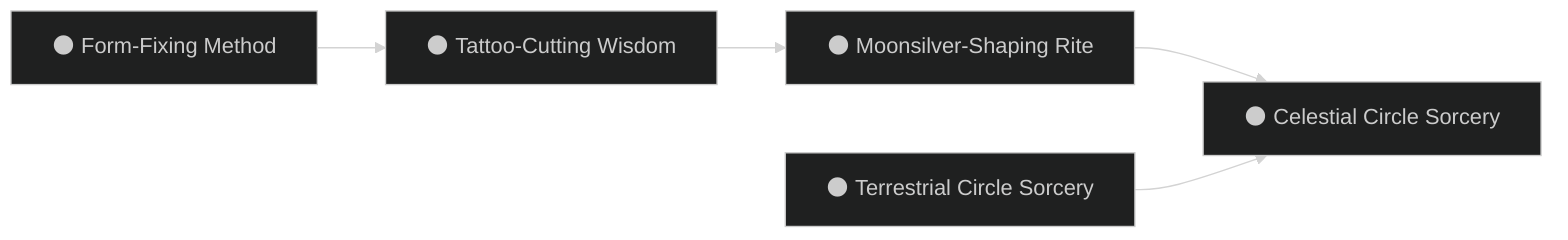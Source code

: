 ---
config:
  theme: dark
---
flowchart LR

    terrestrial_circle_sorcery["🌑 Terrestrial Circle Sorcery"]
    click terrestrial_circle_sorcery callback "
        Terrestrial Circle Sorcery<br>
        <br>
        Cost: 1 Willpower<br>
        Duration: Instant<br>
        Type: Simple<br>
        Minimum Intelligence: 3<br>
        Minimum Essence: 3<br>
        Prerequisite Charms: None<br>
        <br>
        Terrestrial sorcery is the simplest magic wielded by
        Lunars, and the No Moons will initiate members of any
        caste as sorcerers provided an Exalt shows the appropriate
        intelligence and aptitude. Note that invoking this
        Charm only enables the character to cast a single
        Terrestrial Circle Sorcery spell. The actual spell itself
        has an Essence cost, often very high, that the character
        must pay to actualize the spell. This cost is listed in the
        spell's description. Terrestrial Circle Sorcery can never
        be part of a Combo.
        "

    form_fixing_method["🌑 Form-Fixing Method"]
    click form_fixing_method callback "
        Form-Fixing Method<br>
        <br>
        Cost: 5 motes, 1 Willpower, 3 experience points<br>
        Duration: Instant<br>
        Type: Simple<br>
        Minimum Intelligence: 3<br>
        Minimum Essence: 3<br>
        Prerequisite Charms: None<br>
        <br>
        Knowledge of this Charm allows a Lunar to tattoo a newly
        Exalted Lunar, fixing his caste and allowing him to resist the
        physical (but not mental) warping properties of the Wyld. The
        Lunar can fix the newly tattooed Exalt's caste as whichever he
        chooses, but the tests of initiation are used to determined the
        Lunar's caste. The experience points spent are gone forever.
        This Charm is generally practiced only by Lunars of the No
        Moon Caste, but other Lunars know it. However, it is considered
        inappropriate for Lunars of castes other than No Moon to
        tattoo young Lunars. The use of this Charm requires a ceremony
        of several hours, where occult instruments are used to
        draw the moonsilver tattoos into the Lunar's skin.
        "

    tattoo_cutting_wisdom["🌑 Tattoo-Cutting Wisdom"]
    form_fixing_method --> tattoo_cutting_wisdom
    click tattoo_cutting_wisdom callback "
        Tattoo-Cutting Wisdom<br>
        <br>
        Cost: 3 motes, 1 Willpower, 1 experience point<br>
        Duration: Instant<br>
        Type: Simple<br>
        Minimum Intelligence: 3<br>
        Minimum Essence: 3<br>
        Prerequisite Charms: Form-Fixing Method<br>
        <br>
        Using this Charm, a Lunar can engrave or otherwise mark
        an item so that it is immune to the chaotic effects of the Wyld,
        an untamed Demesne or another source of shapechanging.
        "

    moonsilver_shaping_rite["🌑 Moonsilver-Shaping Rite"]
    tattoo_cutting_wisdom --> moonsilver_shaping_rite
    click moonsilver_shaping_rite callback "
        Moonsilver-Shaping Rite<br>
        <br>
        Cost: Special<br>
        Duration: Indefinite<br>
        Type: Simple<br>
        Minimum Intelligence: 3<br>
        Minimum Essence: 3<br>
        Prerequisite Charms: Tattoo-Cutting Wisdom<br>
        <br>
        Though others may attempt to forge moonsilver,
        only a Lunar Exalted has the knowledge and spiritual
        connection to the Magical Material to shape it effectively.
        Enacting this Charm forges a bond between the
        Lunar and the moonsilver being worked. Moonsilver is
        essentially impossible to work without the use of this
        Charm, and the technique is a jealously guarded secret of
        the Lunars. This bond must be maintained — and the
        Essence committed — for the duration of the item-crafting
        effort, even when the object is not in the Lunar's
        immediate presence. Failing to maintain the Charm
        results in the immediate failure of the creation effort,
        though the moonsilver can be reused in a later project.
        The Essence cost of the Charm is twice the rating of the
        artifact the Lunar seeks to create. This is in addition to
        the basic Essence cost for creating the item (see Chapter
        Five of The Book of Three Circles for the specifics and
        rules of item creation).
        "

    celestial_circle_sorcery["🌑 Celestial Circle Sorcery"]
    moonsilver_shaping_rite --> celestial_circle_sorcery
    terrestrial_circle_sorcery --> celestial_circle_sorcery
    click celestial_circle_sorcery callback "
        Celestial Circle Sorcery<br>
        <br>
        Cost: 2 Willpower<br>
        Duration: Instant<br>
        Type: Simple<br>
        Minimum Intelligence: 4<br>
        Minimum Essence: 4<br>
        Prerequisite Charms: Terrestrial Circle Sorcery, Moonsilver-Shaping Rite<br>
        <br>
        Celestial sorcery is much harder to learn and master
        than Terrestrial magics, and its practice among the
        Lunar Exalted is restricted to members of the No Moon
        Caste, who must undergo a rigorous (and often deadly)
        training regime before they are entrusted with its secrets.
        Note that invoking this Charm only enables the character
        to cast a single Celestial Circle Sorcery spell. The
        actual spell itself has an Essence cost, often very high,
        that the character must pay to actualize the spell. This
        cost is listed in the spell's description. Celestial Circle
        Sorcery can never be part of a Combo.
        "